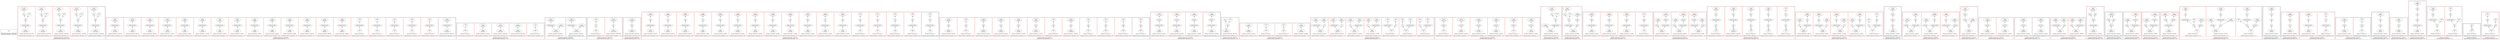 strict digraph {
rankdir=BT
subgraph {
Stats [shape=plaintext]
cluster=true
label="Total loads executed: 1307048276\nTotal stores executed: 768271869"
}
subgraph {
subgraph {
"0_0_47" [label="Phi"]
"0_0_100" [label="Phi"]
"0_0_47" -> "0_0_100"
"0_0_98" [label="Load\n40841043"]
"0_0_100" -> "0_0_98"
"0_0_48" [label="GetElementPtr"]
"0_0_48" -> "0_0_47"
{
rank=min
"0_0_49" [label="Load\n106674389"]
}
"0_0_49" -> "0_0_48"
"0_0_44" [label="Load\n1"]
"0_0_47" -> "0_0_44"
cluster=true
label="Dynamic executions: 106674389\n\nCaptured memory operations: 7.1%"
}
subgraph {
"0_1_47" [label="Phi"]
"0_1_100" [label="Phi"]
"0_1_47" -> "0_1_100"
"0_1_98" [label="Load\n40841043"]
"0_1_100" -> "0_1_98"
"0_1_51" [label="GetElementPtr"]
"0_1_51" -> "0_1_47"
{
rank=min
"0_1_52" [label="Load\n23263898"]
}
"0_1_52" -> "0_1_51"
"0_1_44" [label="Load\n1"]
"0_1_47" -> "0_1_44"
cluster=true
label="Dynamic executions: 23263898\n\nCaptured memory operations: 3.0%"
color=red
}
subgraph {
"0_2_47" [label="Phi"]
"0_2_100" [label="Phi"]
"0_2_47" -> "0_2_100"
"0_2_60" [label="GetElementPtr"]
"0_2_60" -> "0_2_47"
{
rank=min
"0_2_61" [label="Load\n65833346"]
}
"0_2_61" -> "0_2_60"
"0_2_98" [label="Load\n40841043"]
"0_2_100" -> "0_2_98"
"0_2_44" [label="Load\n1"]
"0_2_47" -> "0_2_44"
cluster=true
label="Dynamic executions: 65833346\n\nCaptured memory operations: 5.1%"
color=red
}
subgraph {
"0_3_47" [label="Phi"]
"0_3_100" [label="Phi"]
"0_3_47" -> "0_3_100"
"0_3_64" [label="GetElementPtr"]
"0_3_64" -> "0_3_47"
"0_3_98" [label="Load\n40841043"]
"0_3_100" -> "0_3_98"
{
rank=min
"0_3_65" [label="Load\n65833346"]
}
"0_3_65" -> "0_3_64"
"0_3_44" [label="Load\n1"]
"0_3_47" -> "0_3_44"
cluster=true
label="Dynamic executions: 65833346\n\nCaptured memory operations: 5.1%"
color=red
}
subgraph {
"0_4_47" [label="Phi"]
"0_4_100" [label="Phi"]
"0_4_47" -> "0_4_100"
"0_4_98" [label="Load\n40841043"]
"0_4_100" -> "0_4_98"
"0_4_67" [label="GetElementPtr"]
"0_4_67" -> "0_4_47"
"0_4_44" [label="Load\n1"]
"0_4_47" -> "0_4_44"
{
rank=min
"0_4_68" [label="Load\n65833346"]
}
"0_4_68" -> "0_4_67"
cluster=true
label="Dynamic executions: 65833346\n\nCaptured memory operations: 5.1%"
color=red
}
cluster=true
label="Dynamic executions: 327438325\nCaptured memory operations: 25.6%"
}
subgraph {
subgraph {
{
rank=min
"1_0_88" [label="Load\n65833346"]
}
"1_0_87" [label="GetElementPtr"]
"1_0_88" -> "1_0_87"
"1_0_86" [label="Load\n65833346"]
"1_0_87" -> "1_0_86"
cluster=true
label="Dynamic executions: 65833346\n\nCaptured memory operations: 6.3%"
}
subgraph {
{
rank=min
"1_1_107" [label="Load\n0"]
}
"1_1_106" [label="GetElementPtr"]
"1_1_107" -> "1_1_106"
"1_1_105" [label="Load\n0"]
"1_1_106" -> "1_1_105"
cluster=true
label="Dynamic executions: 0\n\nCaptured memory operations: 0.0%"
color=red
}
subgraph {
"1_2_115" [label="GetElementPtr"]
"1_2_114" [label="Load\n0"]
"1_2_115" -> "1_2_114"
{
rank=min
"1_2_116" [label="Load\n0"]
}
"1_2_116" -> "1_2_115"
cluster=true
label="Dynamic executions: 0\n\nCaptured memory operations: 0.0%"
color=red
}
subgraph {
{
rank=min
"1_3_154" [label="Load\n0"]
}
"1_3_153" [label="GetElementPtr"]
"1_3_154" -> "1_3_153"
"1_3_152" [label="Load\n0"]
"1_3_153" -> "1_3_152"
cluster=true
label="Dynamic executions: 0\n\nCaptured memory operations: 0.0%"
color=red
}
subgraph {
{
rank=min
"1_4_194" [label="Load\n0"]
}
"1_4_193" [label="GetElementPtr"]
"1_4_194" -> "1_4_193"
"1_4_192" [label="Load\n0"]
"1_4_193" -> "1_4_192"
cluster=true
label="Dynamic executions: 0\n\nCaptured memory operations: 0.0%"
color=red
}
subgraph {
{
rank=min
"1_5_227" [label="Load\n1"]
}
"1_5_226" [label="GetElementPtr"]
"1_5_227" -> "1_5_226"
"1_5_225" [label="Load\n1"]
"1_5_226" -> "1_5_225"
cluster=true
label="Dynamic executions: 1\n\nCaptured memory operations: 0.0%"
color=red
}
subgraph {
{
rank=min
"1_6_245" [label="Load\n4999918"]
}
"1_6_244" [label="GetElementPtr"]
"1_6_245" -> "1_6_244"
"1_6_239" [label="Load\n4999918"]
"1_6_244" -> "1_6_239"
cluster=true
label="Dynamic executions: 4999918\n\nCaptured memory operations: 0.4%"
color=red
}
subgraph {
{
rank=min
"1_7_249" [label="Load\n4999918"]
}
"1_7_248" [label="GetElementPtr"]
"1_7_249" -> "1_7_248"
"1_7_239" [label="Load\n4999918"]
"1_7_248" -> "1_7_239"
cluster=true
label="Dynamic executions: 4999918\n\nCaptured memory operations: 0.4%"
color=red
}
subgraph {
{
rank=min
"1_8_252" [label="Load\n4999918"]
}
"1_8_251" [label="GetElementPtr"]
"1_8_252" -> "1_8_251"
"1_8_250" [label="Load\n4999918"]
"1_8_251" -> "1_8_250"
cluster=true
label="Dynamic executions: 4999918\n\nCaptured memory operations: 0.4%"
color=red
}
subgraph {
"1_9_263" [label="GetElementPtr"]
"1_9_258" [label="Load\n5000081"]
"1_9_263" -> "1_9_258"
{
rank=min
"1_9_264" [label="Load\n5000081"]
}
"1_9_264" -> "1_9_263"
cluster=true
label="Dynamic executions: 5000081\n\nCaptured memory operations: 0.4%"
color=red
}
subgraph {
"1_10_267" [label="GetElementPtr"]
"1_10_258" [label="Load\n5000081"]
"1_10_267" -> "1_10_258"
{
rank=min
"1_10_268" [label="Load\n5000081"]
}
"1_10_268" -> "1_10_267"
cluster=true
label="Dynamic executions: 5000081\n\nCaptured memory operations: 0.4%"
color=red
}
subgraph {
{
rank=min
"1_11_271" [label="Load\n5000081"]
}
"1_11_270" [label="GetElementPtr"]
"1_11_271" -> "1_11_270"
"1_11_269" [label="Load\n5000081"]
"1_11_270" -> "1_11_269"
cluster=true
label="Dynamic executions: 5000081\n\nCaptured memory operations: 0.4%"
color=red
}
subgraph {
"1_12_280" [label="GetElementPtr"]
"1_12_279" [label="Load\n2326391"]
"1_12_280" -> "1_12_279"
{
rank=min
"1_12_281" [label="Load\n2326391"]
}
"1_12_281" -> "1_12_280"
cluster=true
label="Dynamic executions: 2326391\n\nCaptured memory operations: 0.2%"
color=red
}
subgraph {
"1_13_339" [label="GetElementPtr"]
"1_13_338" [label="Load\n2326391"]
"1_13_339" -> "1_13_338"
{
rank=min
"1_13_340" [label="Load\n2326391"]
}
"1_13_340" -> "1_13_339"
cluster=true
label="Dynamic executions: 2326391\n\nCaptured memory operations: 0.2%"
color=red
}
subgraph {
"1_14_413" [label="GetElementPtr"]
"1_14_412" [label="Load\n2326389"]
"1_14_413" -> "1_14_412"
{
rank=min
"1_14_414" [label="Load\n2326389"]
}
"1_14_414" -> "1_14_413"
cluster=true
label="Dynamic executions: 2326389\n\nCaptured memory operations: 0.2%"
color=red
}
subgraph {
{
rank=min
"1_15_476" [label="Load\n828465"]
}
"1_15_475" [label="GetElementPtr"]
"1_15_476" -> "1_15_475"
"1_15_474" [label="Load\n828465"]
"1_15_475" -> "1_15_474"
cluster=true
label="Dynamic executions: 828465\n\nCaptured memory operations: 0.0%"
color=red
}
subgraph {
{
rank=min
"1_16_494" [label="Load\n11631951"]
}
"1_16_493" [label="GetElementPtr"]
"1_16_494" -> "1_16_493"
"1_16_492" [label="Load\n11631951"]
"1_16_493" -> "1_16_492"
cluster=true
label="Dynamic executions: 11631951\n\nCaptured memory operations: 1.1%"
color=red
}
subgraph {
"1_17_506" [label="GetElementPtr"]
"1_17_505" [label="Load\n9305554"]
"1_17_506" -> "1_17_505"
{
rank=min
"1_17_507" [label="Load\n9305554"]
}
"1_17_507" -> "1_17_506"
cluster=true
label="Dynamic executions: 9305554\n\nCaptured memory operations: 0.8%"
color=red
}
subgraph {
{
rank=min
"1_18_547" [label="Load\n9305554"]
}
"1_18_546" [label="GetElementPtr"]
"1_18_547" -> "1_18_546"
"1_18_545" [label="Load\n9305554"]
"1_18_546" -> "1_18_545"
cluster=true
label="Dynamic executions: 9305554\n\nCaptured memory operations: 0.8%"
color=red
}
subgraph {
"1_19_583" [label="GetElementPtr"]
"1_19_582" [label="Load\n9305556"]
"1_19_583" -> "1_19_582"
{
rank=min
"1_19_584" [label="Load\n9305556"]
}
"1_19_584" -> "1_19_583"
cluster=true
label="Dynamic executions: 9305556\n\nCaptured memory operations: 0.8%"
color=red
}
cluster=true
label="Dynamic executions: 143189595\nCaptured memory operations: 13.7%"
}
subgraph {
subgraph {
{
rank=min
"2_0_5" [label="Store\n0"]
}
"2_0_4" [label="Load\n0"]
"2_0_5" -> "2_0_4"
cluster=true
label="Dynamic executions: 0\n\nCaptured memory operations: 0.0%"
color=red
}
subgraph {
{
rank=min
"2_1_66" [label="Store\n65833346"]
}
"2_1_65" [label="Load\n65833346"]
"2_1_66" -> "2_1_65"
cluster=true
label="Dynamic executions: 65833346\n\nCaptured memory operations: 6.3%"
color=red
}
subgraph {
{
rank=min
"2_2_69" [label="Store\n65833346"]
}
"2_2_68" [label="Load\n65833346"]
"2_2_69" -> "2_2_68"
cluster=true
label="Dynamic executions: 65833346\n\nCaptured memory operations: 6.3%"
color=red
}
subgraph {
{
rank=min
"2_3_303" [label="Store\n9305564"]
}
"2_3_301" [label="Load\n9305564"]
"2_3_303" -> "2_3_301"
cluster=true
label="Dynamic executions: 9305564\n\nCaptured memory operations: 0.8%"
color=red
}
subgraph {
{
rank=min
"2_4_595" [label="Store\n1"]
}
"2_4_594" [label="Load\n1"]
"2_4_595" -> "2_4_594"
cluster=true
label="Dynamic executions: 1\n\nCaptured memory operations: 0.0%"
color=red
}
cluster=true
label="Dynamic executions: 140972257\nCaptured memory operations: 13.5%"
}
subgraph {
subgraph {
"3_0_92" [label="GetElementPtr"]
"3_0_91" [label="Load\n65833346"]
"3_0_92" -> "3_0_91"
{
rank=min
"3_0_93" [label="Store\n65833346"]
}
"3_0_93" -> "3_0_92"
"3_0_90" [label="Load\n65833346"]
"3_0_93" -> "3_0_90"
cluster=true
label="Dynamic executions: 65833346\n\nCaptured memory operations: 9.5%"
}
subgraph {
{
rank=min
"3_1_96" [label="Store\n65833346"]
}
"3_1_95" [label="GetElementPtr"]
"3_1_96" -> "3_1_95"
"3_1_94" [label="Load\n65833346"]
"3_1_96" -> "3_1_94"
"3_1_91" [label="Load\n65833346"]
"3_1_95" -> "3_1_91"
cluster=true
label="Dynamic executions: 65833346\n\nCaptured memory operations: 9.5%"
color=red
}
cluster=true
label="Dynamic executions: 131666692\nCaptured memory operations: 19.0%"
}
subgraph {
subgraph {
{
rank=min
"4_0_101" [label="Store\n106674389"]
}
"4_0_100" [label="Phi"]
"4_0_101" -> "4_0_100"
"4_0_98" [label="Load\n40841043"]
"4_0_100" -> "4_0_98"
cluster=true
label="Dynamic executions: 106674389\n\nCaptured memory operations: 7.1%"
color=red
}
subgraph {
{
rank=min
"4_1_215" [label="Store\n0"]
}
"4_1_211" [label="Phi"]
"4_1_215" -> "4_1_211"
"4_1_212" [label="Load\n0"]
"4_1_211" -> "4_1_212"
cluster=true
label="Dynamic executions: 0\n\nCaptured memory operations: 0.0%"
color=red
}
cluster=true
label="Dynamic executions: 106674389\nCaptured memory operations: 7.1%"
}
subgraph {
subgraph {
{
rank=min
"5_0_63" [label="Store\n65833346"]
}
"5_0_62" [label="SExt"]
"5_0_63" -> "5_0_62"
"5_0_61" [label="Load\n65833346"]
"5_0_62" -> "5_0_61"
cluster=true
label="Dynamic executions: 65833346\n\nCaptured memory operations: 6.3%"
color=red
}
cluster=true
label="Dynamic executions: 65833346\nCaptured memory operations: 6.3%"
}
subgraph {
subgraph {
"6_0_141" [label="Phi"]
"6_0_139" [label="Load\n0"]
"6_0_141" -> "6_0_139"
"6_0_146" [label="GetElementPtr"]
"6_0_146" -> "6_0_141"
{
rank=min
"6_0_147" [label="Load\n0"]
}
"6_0_147" -> "6_0_146"
cluster=true
label="Dynamic executions: 0\n\nCaptured memory operations: 0.0%"
}
subgraph {
"6_1_141" [label="Phi"]
"6_1_139" [label="Load\n0"]
"6_1_141" -> "6_1_139"
{
rank=min
"6_1_151" [label="Load\n0"]
}
"6_1_150" [label="GetElementPtr"]
"6_1_151" -> "6_1_150"
"6_1_150" -> "6_1_141"
cluster=true
label="Dynamic executions: 0\n\nCaptured memory operations: 0.0%"
color=red
}
subgraph {
"6_2_181" [label="GetElementPtr"]
"6_2_169" [label="Phi"]
"6_2_181" -> "6_2_169"
{
rank=min
"6_2_182" [label="Load\n0"]
}
"6_2_182" -> "6_2_181"
"6_2_167" [label="Load\n0"]
"6_2_169" -> "6_2_167"
cluster=true
label="Dynamic executions: 0\n\nCaptured memory operations: 0.0%"
color=red
}
subgraph {
"6_3_169" [label="Phi"]
"6_3_167" [label="Load\n0"]
"6_3_169" -> "6_3_167"
{
rank=min
"6_3_187" [label="Load\n0"]
}
"6_3_186" [label="GetElementPtr"]
"6_3_187" -> "6_3_186"
"6_3_186" -> "6_3_169"
cluster=true
label="Dynamic executions: 0\n\nCaptured memory operations: 0.0%"
color=red
}
subgraph {
"6_4_169" [label="Phi"]
"6_4_167" [label="Load\n0"]
"6_4_169" -> "6_4_167"
"6_4_190" [label="GetElementPtr"]
"6_4_190" -> "6_4_169"
{
rank=min
"6_4_191" [label="Load\n0"]
}
"6_4_191" -> "6_4_190"
cluster=true
label="Dynamic executions: 0\n\nCaptured memory operations: 0.0%"
color=red
}
subgraph {
"6_5_315" [label="Phi"]
"6_5_313" [label="Load\n2326391"]
"6_5_315" -> "6_5_313"
{
rank=min
"6_5_328" [label="Load\n2326391"]
}
"6_5_327" [label="GetElementPtr"]
"6_5_328" -> "6_5_327"
"6_5_327" -> "6_5_315"
cluster=true
label="Dynamic executions: 2326391\n\nCaptured memory operations: 0.2%"
color=red
}
subgraph {
"6_6_315" [label="Phi"]
"6_6_313" [label="Load\n2326391"]
"6_6_315" -> "6_6_313"
"6_6_332" [label="GetElementPtr"]
"6_6_332" -> "6_6_315"
{
rank=min
"6_6_333" [label="Load\n2326391"]
}
"6_6_333" -> "6_6_332"
cluster=true
label="Dynamic executions: 2326391\n\nCaptured memory operations: 0.2%"
color=red
}
subgraph {
{
rank=min
"6_7_337" [label="Load\n2326391"]
}
"6_7_336" [label="GetElementPtr"]
"6_7_337" -> "6_7_336"
"6_7_315" [label="Phi"]
"6_7_313" [label="Load\n2326391"]
"6_7_315" -> "6_7_313"
"6_7_336" -> "6_7_315"
cluster=true
label="Dynamic executions: 2326391\n\nCaptured memory operations: 0.2%"
color=red
}
subgraph {
"6_8_389" [label="Phi"]
"6_8_387" [label="Load\n2326389"]
"6_8_389" -> "6_8_387"
"6_8_401" [label="GetElementPtr"]
"6_8_401" -> "6_8_389"
{
rank=min
"6_8_402" [label="Load\n2326389"]
}
"6_8_402" -> "6_8_401"
cluster=true
label="Dynamic executions: 2326389\n\nCaptured memory operations: 0.2%"
color=red
}
subgraph {
"6_9_389" [label="Phi"]
"6_9_387" [label="Load\n2326389"]
"6_9_389" -> "6_9_387"
{
rank=min
"6_9_407" [label="Load\n2326389"]
}
"6_9_406" [label="GetElementPtr"]
"6_9_407" -> "6_9_406"
"6_9_406" -> "6_9_389"
cluster=true
label="Dynamic executions: 2326389\n\nCaptured memory operations: 0.2%"
color=red
}
subgraph {
"6_10_410" [label="GetElementPtr"]
"6_10_389" [label="Phi"]
"6_10_410" -> "6_10_389"
{
rank=min
"6_10_411" [label="Load\n2326389"]
}
"6_10_411" -> "6_10_410"
"6_10_387" [label="Load\n2326389"]
"6_10_389" -> "6_10_387"
cluster=true
label="Dynamic executions: 2326389\n\nCaptured memory operations: 0.2%"
color=red
}
subgraph {
"6_11_451" [label="Phi"]
"6_11_449" [label="Load\n9305560"]
"6_11_451" -> "6_11_449"
{
rank=min
"6_11_464" [label="Load\n9305560"]
}
"6_11_463" [label="GetElementPtr"]
"6_11_464" -> "6_11_463"
"6_11_463" -> "6_11_451"
cluster=true
label="Dynamic executions: 9305560\n\nCaptured memory operations: 0.8%"
color=red
}
subgraph {
{
rank=min
"6_12_469" [label="Load\n828465"]
}
"6_12_468" [label="GetElementPtr"]
"6_12_469" -> "6_12_468"
"6_12_451" [label="Phi"]
"6_12_449" [label="Load\n9305560"]
"6_12_451" -> "6_12_449"
"6_12_468" -> "6_12_451"
cluster=true
label="Dynamic executions: 828465\n\nCaptured memory operations: 0.4%"
color=red
}
subgraph {
"6_13_451" [label="Phi"]
"6_13_449" [label="Load\n9305560"]
"6_13_451" -> "6_13_449"
{
rank=min
"6_13_473" [label="Load\n828465"]
}
"6_13_472" [label="GetElementPtr"]
"6_13_473" -> "6_13_472"
"6_13_472" -> "6_13_451"
cluster=true
label="Dynamic executions: 828465\n\nCaptured memory operations: 0.4%"
color=red
}
subgraph {
"6_14_522" [label="Phi"]
"6_14_520" [label="Load\n9305554"]
"6_14_522" -> "6_14_520"
"6_14_534" [label="GetElementPtr"]
"6_14_534" -> "6_14_522"
{
rank=min
"6_14_535" [label="Load\n9305554"]
}
"6_14_535" -> "6_14_534"
cluster=true
label="Dynamic executions: 9305554\n\nCaptured memory operations: 0.8%"
color=red
}
subgraph {
{
rank=min
"6_15_540" [label="Load\n9305554"]
}
"6_15_539" [label="GetElementPtr"]
"6_15_540" -> "6_15_539"
"6_15_522" [label="Phi"]
"6_15_520" [label="Load\n9305554"]
"6_15_522" -> "6_15_520"
"6_15_539" -> "6_15_522"
cluster=true
label="Dynamic executions: 9305554\n\nCaptured memory operations: 0.8%"
color=red
}
subgraph {
"6_16_522" [label="Phi"]
"6_16_520" [label="Load\n9305554"]
"6_16_522" -> "6_16_520"
"6_16_543" [label="GetElementPtr"]
"6_16_543" -> "6_16_522"
{
rank=min
"6_16_544" [label="Load\n9305554"]
}
"6_16_544" -> "6_16_543"
cluster=true
label="Dynamic executions: 9305554\n\nCaptured memory operations: 0.8%"
color=red
}
cluster=true
label="Dynamic executions: 52837492\nCaptured memory operations: 5.9%"
}
subgraph {
subgraph {
{
rank=min
"7_0_35" [label="Store\n0"]
}
"7_0_34" [label="Add"]
"7_0_35" -> "7_0_34"
"7_0_33" [label="Load\n0"]
"7_0_34" -> "7_0_33"
cluster=true
label="Dynamic executions: 0\n\nCaptured memory operations: 0.0%"
}
subgraph {
{
rank=min
"7_1_75" [label="Store\n0"]
}
"7_1_74" [label="Add"]
"7_1_75" -> "7_1_74"
"7_1_73" [label="Load\n0"]
"7_1_74" -> "7_1_73"
cluster=true
label="Dynamic executions: 0\n\nCaptured memory operations: 0.0%"
color=red
}
subgraph {
{
rank=min
"7_2_113" [label="Store\n0"]
}
"7_2_112" [label="Add"]
"7_2_113" -> "7_2_112"
"7_2_111" [label="Load\n0"]
"7_2_112" -> "7_2_111"
cluster=true
label="Dynamic executions: 0\n\nCaptured memory operations: 0.0%"
color=red
}
subgraph {
"7_3_175" [label="Add"]
"7_3_174" [label="Load\n0"]
"7_3_175" -> "7_3_174"
{
rank=min
"7_3_176" [label="Store\n0"]
}
"7_3_176" -> "7_3_175"
cluster=true
label="Dynamic executions: 0\n\nCaptured memory operations: 0.0%"
color=red
}
subgraph {
"7_4_218" [label="Add"]
"7_4_217" [label="Load\n10000000"]
"7_4_218" -> "7_4_217"
{
rank=min
"7_4_219" [label="Store\n10000000"]
}
"7_4_219" -> "7_4_218"
cluster=true
label="Dynamic executions: 10000000\n\nCaptured memory operations: 0.9%"
color=red
}
subgraph {
"7_5_223" [label="Add"]
"7_5_222" [label="Load\n1"]
"7_5_223" -> "7_5_222"
{
rank=min
"7_5_224" [label="Store\n1"]
}
"7_5_224" -> "7_5_223"
cluster=true
label="Dynamic executions: 1\n\nCaptured memory operations: 0.0%"
color=red
}
subgraph {
"7_6_321" [label="Add"]
"7_6_320" [label="Load\n2326391"]
"7_6_321" -> "7_6_320"
{
rank=min
"7_6_322" [label="Store\n2326391"]
}
"7_6_322" -> "7_6_321"
cluster=true
label="Dynamic executions: 2326391\n\nCaptured memory operations: 0.2%"
color=red
}
subgraph {
"7_7_395" [label="Add"]
"7_7_394" [label="Load\n2326389"]
"7_7_395" -> "7_7_394"
{
rank=min
"7_7_396" [label="Store\n2326389"]
}
"7_7_396" -> "7_7_395"
cluster=true
label="Dynamic executions: 2326389\n\nCaptured memory operations: 0.2%"
color=red
}
subgraph {
"7_8_457" [label="Add"]
"7_8_456" [label="Load\n9305560"]
"7_8_457" -> "7_8_456"
{
rank=min
"7_8_458" [label="Store\n9305560"]
}
"7_8_458" -> "7_8_457"
cluster=true
label="Dynamic executions: 9305560\n\nCaptured memory operations: 0.8%"
color=red
}
subgraph {
"7_9_528" [label="Add"]
"7_9_527" [label="Load\n9305554"]
"7_9_528" -> "7_9_527"
{
rank=min
"7_9_529" [label="Store\n9305554"]
}
"7_9_529" -> "7_9_528"
cluster=true
label="Dynamic executions: 9305554\n\nCaptured memory operations: 0.8%"
color=red
}
subgraph {
{
rank=min
"7_10_569" [label="Store\n0"]
}
"7_10_568" [label="Add"]
"7_10_569" -> "7_10_568"
"7_10_567" [label="Load\n0"]
"7_10_568" -> "7_10_567"
cluster=true
label="Dynamic executions: 0\n\nCaptured memory operations: 0.0%"
color=red
}
subgraph {
"7_11_580" [label="Add"]
"7_11_579" [label="Load\n9305556"]
"7_11_580" -> "7_11_579"
{
rank=min
"7_11_581" [label="Store\n9305556"]
}
"7_11_581" -> "7_11_580"
cluster=true
label="Dynamic executions: 9305556\n\nCaptured memory operations: 0.8%"
color=red
}
cluster=true
label="Dynamic executions: 42569451\nCaptured memory operations: 4.1%"
}
subgraph {
subgraph {
"8_0_373" [label="GetElementPtr"]
"8_0_372" [label="IntToPtr"]
"8_0_373" -> "8_0_372"
{
rank=min
"8_0_374" [label="Load\n20282682"]
}
"8_0_374" -> "8_0_373"
"8_0_369" [label="Load\n23263900"]
"8_0_372" -> "8_0_369"
cluster=true
label="Dynamic executions: 20282682\n\nCaptured memory operations: 2.0%"
}
subgraph {
"8_1_380" [label="GetElementPtr"]
"8_1_372" [label="IntToPtr"]
"8_1_380" -> "8_1_372"
{
rank=min
"8_1_381" [label="Load\n2326389"]
}
"8_1_381" -> "8_1_380"
"8_1_369" [label="Load\n23263900"]
"8_1_372" -> "8_1_369"
cluster=true
label="Dynamic executions: 2326389\n\nCaptured memory operations: 1.2%"
color=red
}
subgraph {
"8_2_430" [label="IntToPtr"]
"8_2_427" [label="Load\n17956293"]
"8_2_430" -> "8_2_427"
{
rank=min
"8_2_443" [label="Load\n9305560"]
}
"8_2_442" [label="GetElementPtr"]
"8_2_443" -> "8_2_442"
"8_2_442" -> "8_2_430"
cluster=true
label="Dynamic executions: 9305560\n\nCaptured memory operations: 1.3%"
color=red
}
subgraph {
"8_3_513" [label="GetElementPtr"]
"8_3_511" [label="IntToPtr"]
"8_3_513" -> "8_3_511"
"8_3_502" [label="Load\n18611108"]
"8_3_511" -> "8_3_502"
{
rank=min
"8_3_514" [label="Load\n9305554"]
}
"8_3_514" -> "8_3_513"
cluster=true
label="Dynamic executions: 9305554\n\nCaptured memory operations: 1.3%"
color=red
}
cluster=true
label="Dynamic executions: 41220185\nCaptured memory operations: 5.9%"
}
subgraph {
subgraph {
"9_0_47" [label="Phi"]
"9_0_100" [label="Phi"]
"9_0_47" -> "9_0_100"
{
rank=min
"9_0_98" [label="Load\n40841043"]
}
"9_0_98" -> "9_0_47"
"9_0_100" -> "9_0_98"
"9_0_44" [label="Load\n1"]
"9_0_47" -> "9_0_44"
cluster=true
label="Dynamic executions: 40841043\n\nCaptured memory operations: 1.9%"
color=red
}
cluster=true
label="Dynamic executions: 40841043\nCaptured memory operations: 1.9%"
}
subgraph {
subgraph {
{
rank=min
"10_0_53" [label="Load\n23263898"]
}
"10_0_52" [label="Load\n23263898"]
"10_0_53" -> "10_0_52"
cluster=true
label="Dynamic executions: 23263898\n\nCaptured memory operations: 2.2%"
color=red
}
subgraph {
{
rank=min
"10_1_119" [label="Load\n0"]
}
"10_1_114" [label="Load\n0"]
"10_1_119" -> "10_1_114"
cluster=true
label="Dynamic executions: 0\n\nCaptured memory operations: 0.0%"
color=red
}
subgraph {
{
rank=min
"10_2_230" [label="Load\n1"]
}
"10_2_225" [label="Load\n1"]
"10_2_230" -> "10_2_225"
cluster=true
label="Dynamic executions: 1\n\nCaptured memory operations: 0.0%"
color=red
}
subgraph {
{
rank=min
"10_3_587" [label="Load\n9305556"]
}
"10_3_582" [label="Load\n9305556"]
"10_3_587" -> "10_3_582"
cluster=true
label="Dynamic executions: 9305556\n\nCaptured memory operations: 0.8%"
color=red
}
cluster=true
label="Dynamic executions: 32569455\nCaptured memory operations: 3.1%"
}
subgraph {
subgraph {
"11_0_108" [label="Or"]
"11_0_107" [label="Load\n0"]
"11_0_108" -> "11_0_107"
{
rank=min
"11_0_109" [label="Store\n0"]
}
"11_0_106" [label="GetElementPtr"]
"11_0_109" -> "11_0_106"
"11_0_109" -> "11_0_108"
"11_0_105" [label="Load\n0"]
"11_0_106" -> "11_0_105"
cluster=true
label="Dynamic executions: 0\n\nCaptured memory operations: 0.0%"
color=red
}
subgraph {
{
rank=min
"11_1_118" [label="Store\n0"]
}
"11_1_117" [label="Or"]
"11_1_118" -> "11_1_117"
"11_1_116" [label="Load\n0"]
"11_1_117" -> "11_1_116"
"11_1_115" [label="GetElementPtr"]
"11_1_118" -> "11_1_115"
"11_1_114" [label="Load\n0"]
"11_1_115" -> "11_1_114"
cluster=true
label="Dynamic executions: 0\n\nCaptured memory operations: 0.0%"
color=red
}
subgraph {
{
rank=min
"11_2_229" [label="Store\n1"]
}
"11_2_226" [label="GetElementPtr"]
"11_2_229" -> "11_2_226"
"11_2_228" [label="Or"]
"11_2_229" -> "11_2_228"
"11_2_225" [label="Load\n1"]
"11_2_226" -> "11_2_225"
"11_2_227" [label="Load\n1"]
"11_2_228" -> "11_2_227"
cluster=true
label="Dynamic executions: 1\n\nCaptured memory operations: 0.0%"
color=red
}
subgraph {
"11_3_282" [label="Or"]
"11_3_281" [label="Load\n2326391"]
"11_3_282" -> "11_3_281"
"11_3_280" [label="GetElementPtr"]
"11_3_279" [label="Load\n2326391"]
"11_3_280" -> "11_3_279"
{
rank=min
"11_3_283" [label="Store\n2326391"]
}
"11_3_283" -> "11_3_282"
"11_3_283" -> "11_3_280"
cluster=true
label="Dynamic executions: 2326391\n\nCaptured memory operations: 0.3%"
color=red
}
subgraph {
"11_4_495" [label="Or"]
"11_4_494" [label="Load\n11631951"]
"11_4_495" -> "11_4_494"
"11_4_493" [label="GetElementPtr"]
"11_4_492" [label="Load\n11631951"]
"11_4_493" -> "11_4_492"
{
rank=min
"11_4_496" [label="Store\n11631951"]
}
"11_4_496" -> "11_4_495"
"11_4_496" -> "11_4_493"
cluster=true
label="Dynamic executions: 11631951\n\nCaptured memory operations: 1.6%"
color=red
}
subgraph {
"11_5_506" [label="GetElementPtr"]
"11_5_505" [label="Load\n9305554"]
"11_5_506" -> "11_5_505"
{
rank=min
"11_5_509" [label="Store\n9305554"]
}
"11_5_509" -> "11_5_506"
"11_5_508" [label="Or"]
"11_5_509" -> "11_5_508"
"11_5_507" [label="Load\n9305554"]
"11_5_508" -> "11_5_507"
cluster=true
label="Dynamic executions: 9305554\n\nCaptured memory operations: 1.3%"
color=red
}
subgraph {
"11_6_583" [label="GetElementPtr"]
"11_6_582" [label="Load\n9305556"]
"11_6_583" -> "11_6_582"
{
rank=min
"11_6_586" [label="Store\n9305556"]
}
"11_6_586" -> "11_6_583"
"11_6_585" [label="Or"]
"11_6_586" -> "11_6_585"
"11_6_584" [label="Load\n9305556"]
"11_6_585" -> "11_6_584"
cluster=true
label="Dynamic executions: 9305556\n\nCaptured memory operations: 1.3%"
color=red
}
cluster=true
label="Dynamic executions: 32569453\nCaptured memory operations: 4.7%"
}
subgraph {
subgraph {
{
rank=min
"12_0_397" [label="Store\n2326389"]
}
"12_0_372" [label="IntToPtr"]
"12_0_397" -> "12_0_372"
"12_0_369" [label="Load\n23263900"]
"12_0_372" -> "12_0_369"
cluster=true
label="Dynamic executions: 2326389\n\nCaptured memory operations: 1.2%"
color=red
}
subgraph {
{
rank=min
"12_1_417" [label="Store\n0"]
}
"12_1_372" [label="IntToPtr"]
"12_1_417" -> "12_1_372"
"12_1_369" [label="Load\n23263900"]
"12_1_372" -> "12_1_369"
cluster=true
label="Dynamic executions: 0\n\nCaptured memory operations: 1.1%"
color=red
}
subgraph {
"12_2_430" [label="IntToPtr"]
"12_2_427" [label="Load\n17956293"]
"12_2_430" -> "12_2_427"
{
rank=min
"12_2_459" [label="Store\n9305560"]
}
"12_2_459" -> "12_2_430"
cluster=true
label="Dynamic executions: 9305560\n\nCaptured memory operations: 1.3%"
color=red
}
subgraph {
"12_3_430" [label="IntToPtr"]
"12_3_427" [label="Load\n17956293"]
"12_3_430" -> "12_3_427"
{
rank=min
"12_3_479" [label="Store\n8477095"]
}
"12_3_479" -> "12_3_430"
cluster=true
label="Dynamic executions: 8477095\n\nCaptured memory operations: 1.2%"
color=red
}
subgraph {
"12_4_511" [label="IntToPtr"]
"12_4_502" [label="Load\n18611108"]
"12_4_511" -> "12_4_502"
{
rank=min
"12_4_530" [label="Store\n9305554"]
}
"12_4_530" -> "12_4_511"
cluster=true
label="Dynamic executions: 9305554\n\nCaptured memory operations: 1.3%"
color=red
}
subgraph {
"12_5_511" [label="IntToPtr"]
"12_5_502" [label="Load\n18611108"]
"12_5_511" -> "12_5_502"
{
rank=min
"12_5_550" [label="Store\n0"]
}
"12_5_550" -> "12_5_511"
cluster=true
label="Dynamic executions: 0\n\nCaptured memory operations: 0.8%"
color=red
}
cluster=true
label="Dynamic executions: 29414598\nCaptured memory operations: 7.1%"
}
subgraph {
subgraph {
{
rank=min
"13_0_54" [label="Store\n23263898"]
}
"13_0_53" [label="Load\n23263898"]
"13_0_54" -> "13_0_53"
"13_0_47" [label="Phi"]
"13_0_100" [label="Phi"]
"13_0_47" -> "13_0_100"
"13_0_98" [label="Load\n40841043"]
"13_0_100" -> "13_0_98"
"13_0_51" [label="GetElementPtr"]
"13_0_51" -> "13_0_47"
"13_0_54" -> "13_0_51"
"13_0_44" [label="Load\n1"]
"13_0_47" -> "13_0_44"
cluster=true
label="Dynamic executions: 23263898\n\nCaptured memory operations: 4.2%"
color=red
}
cluster=true
label="Dynamic executions: 23263898\nCaptured memory operations: 4.2%"
}
subgraph {
subgraph {
"14_0_55" [label="ICmp"]
"14_0_53" [label="Load\n23263898"]
"14_0_55" -> "14_0_53"
"14_0_47" [label="Phi"]
"14_0_100" [label="Phi"]
"14_0_47" -> "14_0_100"
"14_0_48" [label="GetElementPtr"]
"14_0_48" -> "14_0_47"
{
rank=min
"14_0_57" [label="Store\n23263898"]
}
"14_0_57" -> "14_0_48"
"14_0_56" [label="ZExt"]
"14_0_57" -> "14_0_56"
"14_0_98" [label="Load\n40841043"]
"14_0_100" -> "14_0_98"
"14_0_44" [label="Load\n1"]
"14_0_47" -> "14_0_44"
"14_0_56" -> "14_0_55"
cluster=true
label="Dynamic executions: 23263898\n\nCaptured memory operations: 4.2%"
color=red
}
cluster=true
label="Dynamic executions: 23263898\nCaptured memory operations: 4.2%"
}
subgraph {
subgraph {
"15_0_166" [label="GetElementPtr"]
"15_0_165" [label="SExt"]
"15_0_166" -> "15_0_165"
{
rank=min
"15_0_167" [label="Load\n0"]
}
"15_0_167" -> "15_0_166"
"15_0_161" [label="Load\n0"]
"15_0_165" -> "15_0_161"
cluster=true
label="Dynamic executions: 0\n\nCaptured memory operations: 0.0%"
color=red
}
subgraph {
"15_1_385" [label="SExt"]
"15_1_381" [label="Load\n2326389"]
"15_1_385" -> "15_1_381"
{
rank=min
"15_1_387" [label="Load\n2326389"]
}
"15_1_386" [label="GetElementPtr"]
"15_1_387" -> "15_1_386"
"15_1_386" -> "15_1_385"
cluster=true
label="Dynamic executions: 2326389\n\nCaptured memory operations: 0.2%"
color=red
}
subgraph {
"15_2_447" [label="SExt"]
"15_2_443" [label="Load\n9305560"]
"15_2_447" -> "15_2_443"
"15_2_448" [label="GetElementPtr"]
"15_2_448" -> "15_2_447"
{
rank=min
"15_2_449" [label="Load\n9305560"]
}
"15_2_449" -> "15_2_448"
cluster=true
label="Dynamic executions: 9305560\n\nCaptured memory operations: 0.8%"
color=red
}
subgraph {
"15_3_519" [label="GetElementPtr"]
"15_3_518" [label="SExt"]
"15_3_519" -> "15_3_518"
{
rank=min
"15_3_520" [label="Load\n9305554"]
}
"15_3_520" -> "15_3_519"
"15_3_514" [label="Load\n9305554"]
"15_3_518" -> "15_3_514"
cluster=true
label="Dynamic executions: 9305554\n\nCaptured memory operations: 0.8%"
color=red
}
cluster=true
label="Dynamic executions: 20937503\nCaptured memory operations: 2.0%"
}
subgraph {
subgraph {
"16_0_380" [label="GetElementPtr"]
"16_0_372" [label="IntToPtr"]
"16_0_380" -> "16_0_372"
{
rank=min
"16_0_400" [label="Store\n2326389"]
}
"16_0_399" [label="Trunc"]
"16_0_400" -> "16_0_399"
"16_0_400" -> "16_0_380"
"16_0_398" [label="Load\n2326389"]
"16_0_399" -> "16_0_398"
"16_0_369" [label="Load\n23263900"]
"16_0_372" -> "16_0_369"
cluster=true
label="Dynamic executions: 2326389\n\nCaptured memory operations: 1.3%"
color=red
}
subgraph {
{
rank=min
"16_1_462" [label="Store\n9305560"]
}
"16_1_461" [label="Trunc"]
"16_1_462" -> "16_1_461"
"16_1_430" [label="IntToPtr"]
"16_1_427" [label="Load\n17956293"]
"16_1_430" -> "16_1_427"
"16_1_460" [label="Load\n9305560"]
"16_1_461" -> "16_1_460"
"16_1_442" [label="GetElementPtr"]
"16_1_462" -> "16_1_442"
"16_1_442" -> "16_1_430"
cluster=true
label="Dynamic executions: 9305560\n\nCaptured memory operations: 1.7%"
color=red
}
subgraph {
{
rank=min
"16_2_533" [label="Store\n9305554"]
}
"16_2_532" [label="Trunc"]
"16_2_533" -> "16_2_532"
"16_2_531" [label="Load\n9305554"]
"16_2_532" -> "16_2_531"
"16_2_511" [label="IntToPtr"]
"16_2_502" [label="Load\n18611108"]
"16_2_511" -> "16_2_502"
"16_2_513" [label="GetElementPtr"]
"16_2_513" -> "16_2_511"
"16_2_533" -> "16_2_513"
cluster=true
label="Dynamic executions: 9305554\n\nCaptured memory operations: 1.7%"
color=red
}
cluster=true
label="Dynamic executions: 20937503\nCaptured memory operations: 4.9%"
}
subgraph {
subgraph {
"17_0_181" [label="GetElementPtr"]
"17_0_169" [label="Phi"]
"17_0_181" -> "17_0_169"
"17_0_199" [label="Phi"]
{
rank=min
"17_0_200" [label="Load\n0"]
}
"17_0_199" -> "17_0_200"
"17_0_199" -> "17_0_181"
"17_0_200" -> "17_0_199"
"17_0_167" [label="Load\n0"]
"17_0_169" -> "17_0_167"
cluster=true
label="Dynamic executions: 0\n\nCaptured memory operations: 0.0%"
color=red
}
subgraph {
"17_1_315" [label="Phi"]
"17_1_313" [label="Load\n2326391"]
"17_1_315" -> "17_1_313"
{
rank=min
"17_1_346" [label="Load\n0"]
}
"17_1_345" [label="Phi"]
"17_1_346" -> "17_1_345"
"17_1_345" -> "17_1_346"
"17_1_327" [label="GetElementPtr"]
"17_1_327" -> "17_1_315"
"17_1_345" -> "17_1_327"
cluster=true
label="Dynamic executions: 0\n\nCaptured memory operations: 0.1%"
color=red
}
subgraph {
"17_2_419" [label="Phi"]
{
rank=min
"17_2_420" [label="Load\n0"]
}
"17_2_419" -> "17_2_420"
"17_2_389" [label="Phi"]
"17_2_387" [label="Load\n2326389"]
"17_2_389" -> "17_2_387"
"17_2_401" [label="GetElementPtr"]
"17_2_419" -> "17_2_401"
"17_2_401" -> "17_2_389"
"17_2_420" -> "17_2_419"
cluster=true
label="Dynamic executions: 0\n\nCaptured memory operations: 0.1%"
color=red
}
subgraph {
"17_3_451" [label="Phi"]
"17_3_449" [label="Load\n9305560"]
"17_3_451" -> "17_3_449"
"17_3_481" [label="Phi"]
"17_3_463" [label="GetElementPtr"]
"17_3_481" -> "17_3_463"
"17_3_463" -> "17_3_451"
{
rank=min
"17_3_482" [label="Load\n16954190"]
}
"17_3_481" -> "17_3_482"
"17_3_482" -> "17_3_481"
cluster=true
label="Dynamic executions: 16954190\n\nCaptured memory operations: 1.2%"
color=red
}
subgraph {
"17_4_552" [label="Phi"]
"17_4_534" [label="GetElementPtr"]
"17_4_552" -> "17_4_534"
{
rank=min
"17_4_553" [label="Load\n0"]
}
"17_4_552" -> "17_4_553"
"17_4_522" [label="Phi"]
"17_4_520" [label="Load\n9305554"]
"17_4_522" -> "17_4_520"
"17_4_553" -> "17_4_552"
"17_4_534" -> "17_4_522"
cluster=true
label="Dynamic executions: 0\n\nCaptured memory operations: 0.4%"
color=red
}
cluster=true
label="Dynamic executions: 16954190\nCaptured memory operations: 1.9%"
}
subgraph {
subgraph {
{
rank=min
"18_0_189" [label="Store\n0"]
}
"18_0_188" [label="Or"]
"18_0_189" -> "18_0_188"
"18_0_169" [label="Phi"]
"18_0_167" [label="Load\n0"]
"18_0_169" -> "18_0_167"
"18_0_186" [label="GetElementPtr"]
"18_0_186" -> "18_0_169"
"18_0_189" -> "18_0_186"
"18_0_187" [label="Load\n0"]
"18_0_188" -> "18_0_187"
cluster=true
label="Dynamic executions: 0\n\nCaptured memory operations: 0.0%"
color=red
}
subgraph {
"18_1_334" [label="Or"]
"18_1_333" [label="Load\n2326391"]
"18_1_334" -> "18_1_333"
"18_1_315" [label="Phi"]
"18_1_313" [label="Load\n2326391"]
"18_1_315" -> "18_1_313"
{
rank=min
"18_1_335" [label="Store\n2326391"]
}
"18_1_335" -> "18_1_334"
"18_1_332" [label="GetElementPtr"]
"18_1_335" -> "18_1_332"
"18_1_332" -> "18_1_315"
cluster=true
label="Dynamic executions: 2326391\n\nCaptured memory operations: 0.3%"
color=red
}
subgraph {
{
rank=min
"18_2_409" [label="Store\n2326389"]
}
"18_2_406" [label="GetElementPtr"]
"18_2_409" -> "18_2_406"
"18_2_408" [label="Or"]
"18_2_407" [label="Load\n2326389"]
"18_2_408" -> "18_2_407"
"18_2_389" [label="Phi"]
"18_2_387" [label="Load\n2326389"]
"18_2_389" -> "18_2_387"
"18_2_406" -> "18_2_389"
"18_2_409" -> "18_2_408"
cluster=true
label="Dynamic executions: 2326389\n\nCaptured memory operations: 0.3%"
color=red
}
subgraph {
"18_3_451" [label="Phi"]
"18_3_449" [label="Load\n9305560"]
"18_3_451" -> "18_3_449"
"18_3_468" [label="GetElementPtr"]
"18_3_468" -> "18_3_451"
{
rank=min
"18_3_471" [label="Store\n828465"]
}
"18_3_471" -> "18_3_468"
"18_3_470" [label="Or"]
"18_3_471" -> "18_3_470"
"18_3_469" [label="Load\n828465"]
"18_3_470" -> "18_3_469"
cluster=true
label="Dynamic executions: 828465\n\nCaptured memory operations: 0.5%"
color=red
}
subgraph {
"18_4_541" [label="Or"]
"18_4_540" [label="Load\n9305554"]
"18_4_541" -> "18_4_540"
{
rank=min
"18_4_542" [label="Store\n9305554"]
}
"18_4_539" [label="GetElementPtr"]
"18_4_542" -> "18_4_539"
"18_4_522" [label="Phi"]
"18_4_520" [label="Load\n9305554"]
"18_4_522" -> "18_4_520"
"18_4_539" -> "18_4_522"
"18_4_542" -> "18_4_541"
cluster=true
label="Dynamic executions: 9305554\n\nCaptured memory operations: 1.3%"
color=red
}
cluster=true
label="Dynamic executions: 14786799\nCaptured memory operations: 2.5%"
}
subgraph {
subgraph {
"19_0_359" [label="ICmp"]
"19_0_358" [label="Load\n11631951"]
"19_0_359" -> "19_0_358"
"19_0_360" [label="Select"]
"19_0_360" -> "19_0_359"
{
rank=min
"19_0_364" [label="Load\n13624893"]
}
"19_0_363" [label="Phi"]
"19_0_364" -> "19_0_363"
"19_0_363" -> "19_0_364"
"19_0_363" -> "19_0_360"
cluster=true
label="Dynamic executions: 13624893\n\nCaptured memory operations: 1.2%"
}
cluster=true
label="Dynamic executions: 13624893\nCaptured memory operations: 1.2%"
}
subgraph {
subgraph {
"20_0_389" [label="Phi"]
"20_0_387" [label="Load\n2326389"]
"20_0_389" -> "20_0_387"
"20_0_401" [label="GetElementPtr"]
"20_0_401" -> "20_0_389"
{
rank=min
"20_0_405" [label="Store\n2326389"]
}
"20_0_405" -> "20_0_401"
"20_0_372" [label="IntToPtr"]
"20_0_369" [label="Load\n23263900"]
"20_0_372" -> "20_0_369"
"20_0_405" -> "20_0_372"
cluster=true
label="Dynamic executions: 2326389\n\nCaptured memory operations: 1.3%"
color=red
}
subgraph {
"20_1_430" [label="IntToPtr"]
"20_1_427" [label="Load\n17956293"]
"20_1_430" -> "20_1_427"
{
rank=min
"20_1_467" [label="Store\n828465"]
}
"20_1_467" -> "20_1_430"
"20_1_451" [label="Phi"]
"20_1_449" [label="Load\n9305560"]
"20_1_451" -> "20_1_449"
"20_1_463" [label="GetElementPtr"]
"20_1_463" -> "20_1_451"
"20_1_467" -> "20_1_463"
cluster=true
label="Dynamic executions: 828465\n\nCaptured memory operations: 1.3%"
color=red
}
subgraph {
{
rank=min
"20_2_538" [label="Store\n9305554"]
}
"20_2_511" [label="IntToPtr"]
"20_2_538" -> "20_2_511"
"20_2_502" [label="Load\n18611108"]
"20_2_511" -> "20_2_502"
"20_2_522" [label="Phi"]
"20_2_520" [label="Load\n9305554"]
"20_2_522" -> "20_2_520"
"20_2_534" [label="GetElementPtr"]
"20_2_534" -> "20_2_522"
"20_2_538" -> "20_2_534"
cluster=true
label="Dynamic executions: 9305554\n\nCaptured memory operations: 1.7%"
color=red
}
cluster=true
label="Dynamic executions: 12460408\nCaptured memory operations: 4.4%"
}
subgraph {
subgraph {
"21_0_359" [label="ICmp"]
"21_0_358" [label="Load\n11631951"]
"21_0_359" -> "21_0_358"
"21_0_360" [label="Select"]
"21_0_360" -> "21_0_359"
{
rank=min
"21_0_367" [label="Store\n11631951"]
}
"21_0_363" [label="Phi"]
"21_0_367" -> "21_0_363"
"21_0_364" [label="Load\n13624893"]
"21_0_363" -> "21_0_364"
"21_0_363" -> "21_0_360"
cluster=true
label="Dynamic executions: 11631951\n\nCaptured memory operations: 1.7%"
color=red
}
cluster=true
label="Dynamic executions: 11631951\nCaptured memory operations: 1.7%"
}
subgraph {
subgraph {
{
rank=min
"22_0_377" [label="Load\n2326389"]
}
"22_0_372" [label="IntToPtr"]
"22_0_377" -> "22_0_372"
"22_0_369" [label="Load\n23263900"]
"22_0_372" -> "22_0_369"
cluster=true
label="Dynamic executions: 2326389\n\nCaptured memory operations: 1.2%"
color=red
}
subgraph {
"22_1_430" [label="IntToPtr"]
"22_1_427" [label="Load\n17956293"]
"22_1_430" -> "22_1_427"
{
rank=min
"22_1_431" [label="Load\n9305560"]
}
"22_1_431" -> "22_1_430"
cluster=true
label="Dynamic executions: 9305560\n\nCaptured memory operations: 1.3%"
color=red
}
cluster=true
label="Dynamic executions: 11631949\nCaptured memory operations: 2.5%"
}
subgraph {
subgraph {
"23_0_378" [label="PtrToInt"]
"23_0_377" [label="Load\n2326389"]
"23_0_378" -> "23_0_377"
{
rank=min
"23_0_379" [label="Store\n2326389"]
}
"23_0_379" -> "23_0_378"
cluster=true
label="Dynamic executions: 2326389\n\nCaptured memory operations: 0.2%"
}
subgraph {
{
rank=min
"23_1_433" [label="Store\n9305560"]
}
"23_1_432" [label="PtrToInt"]
"23_1_433" -> "23_1_432"
"23_1_431" [label="Load\n9305560"]
"23_1_432" -> "23_1_431"
cluster=true
label="Dynamic executions: 9305560\n\nCaptured memory operations: 0.8%"
color=red
}
cluster=true
label="Dynamic executions: 11631949\nCaptured memory operations: 1.1%"
}
subgraph {
subgraph {
{
rank=min
"24_0_247" [label="Store\n4999918"]
}
"24_0_246" [label="And"]
"24_0_247" -> "24_0_246"
"24_0_245" [label="Load\n4999918"]
"24_0_246" -> "24_0_245"
"24_0_244" [label="GetElementPtr"]
"24_0_247" -> "24_0_244"
"24_0_239" [label="Load\n4999918"]
"24_0_244" -> "24_0_239"
cluster=true
label="Dynamic executions: 4999918\n\nCaptured memory operations: 0.7%"
color=red
}
subgraph {
{
rank=min
"24_1_266" [label="Store\n5000081"]
}
"24_1_263" [label="GetElementPtr"]
"24_1_266" -> "24_1_263"
"24_1_265" [label="And"]
"24_1_266" -> "24_1_265"
"24_1_264" [label="Load\n5000081"]
"24_1_265" -> "24_1_264"
"24_1_258" [label="Load\n5000081"]
"24_1_263" -> "24_1_258"
cluster=true
label="Dynamic executions: 5000081\n\nCaptured memory operations: 0.7%"
color=red
}
cluster=true
label="Dynamic executions: 9999999\nCaptured memory operations: 1.4%"
}
subgraph {
subgraph {
"25_0_297" [label="ICmp"]
"25_0_295" [label="Load\n9305564"]
"25_0_297" -> "25_0_295"
"25_0_298" [label="Select"]
"25_0_298" -> "25_0_297"
"25_0_300" [label="GetElementPtr"]
"25_0_300" -> "25_0_298"
{
rank=min
"25_0_301" [label="Load\n9305564"]
}
"25_0_301" -> "25_0_300"
"25_0_296" [label="Add"]
"25_0_296" -> "25_0_295"
"25_0_298" -> "25_0_296"
cluster=true
label="Dynamic executions: 9305564\n\nCaptured memory operations: 0.8%"
color=red
}
cluster=true
label="Dynamic executions: 9305564\nCaptured memory operations: 0.8%"
}
subgraph {
subgraph {
{
rank=min
"26_0_299" [label="Store\n9305564"]
}
"26_0_298" [label="Select"]
"26_0_299" -> "26_0_298"
"26_0_297" [label="ICmp"]
"26_0_295" [label="Load\n9305564"]
"26_0_297" -> "26_0_295"
"26_0_298" -> "26_0_297"
"26_0_296" [label="Add"]
"26_0_296" -> "26_0_295"
"26_0_298" -> "26_0_296"
cluster=true
label="Dynamic executions: 9305564\n\nCaptured memory operations: 0.8%"
}
cluster=true
label="Dynamic executions: 9305564\nCaptured memory operations: 0.8%"
}
subgraph {
subgraph {
"27_0_430" [label="IntToPtr"]
"27_0_427" [label="Load\n17956293"]
"27_0_430" -> "27_0_427"
"27_0_437" [label="SExt"]
"27_0_436" [label="Load\n9305560"]
"27_0_437" -> "27_0_436"
{
rank=min
"27_0_439" [label="Store\n9305560"]
}
"27_0_438" [label="GetElementPtr"]
"27_0_439" -> "27_0_438"
"27_0_439" -> "27_0_437"
"27_0_438" -> "27_0_430"
cluster=true
label="Dynamic executions: 9305560\n\nCaptured memory operations: 1.7%"
color=red
}
cluster=true
label="Dynamic executions: 9305560\nCaptured memory operations: 1.7%"
}
subgraph {
subgraph {
"28_0_440" [label="Add"]
"28_0_374" [label="Load\n20282682"]
"28_0_440" -> "28_0_374"
{
rank=min
"28_0_441" [label="Store\n9305560"]
}
"28_0_441" -> "28_0_440"
"28_0_373" [label="GetElementPtr"]
"28_0_372" [label="IntToPtr"]
"28_0_373" -> "28_0_372"
"28_0_441" -> "28_0_373"
"28_0_369" [label="Load\n23263900"]
"28_0_372" -> "28_0_369"
cluster=true
label="Dynamic executions: 9305560\n\nCaptured memory operations: 2.5%"
color=red
}
cluster=true
label="Dynamic executions: 9305560\nCaptured memory operations: 2.5%"
}
subgraph {
subgraph {
"29_0_434" [label="SExt"]
"29_0_374" [label="Load\n20282682"]
"29_0_434" -> "29_0_374"
{
rank=min
"29_0_436" [label="Load\n9305560"]
}
"29_0_435" [label="GetElementPtr"]
"29_0_436" -> "29_0_435"
"29_0_435" -> "29_0_434"
"29_0_372" [label="IntToPtr"]
"29_0_369" [label="Load\n23263900"]
"29_0_372" -> "29_0_369"
"29_0_435" -> "29_0_372"
cluster=true
label="Dynamic executions: 9305560\n\nCaptured memory operations: 2.5%"
color=red
}
cluster=true
label="Dynamic executions: 9305560\nCaptured memory operations: 2.5%"
}
subgraph {
subgraph {
"30_0_419" [label="Phi"]
"30_0_420" [label="Load\n0"]
"30_0_419" -> "30_0_420"
"30_0_389" [label="Phi"]
"30_0_387" [label="Load\n2326389"]
"30_0_389" -> "30_0_387"
"30_0_401" [label="GetElementPtr"]
"30_0_419" -> "30_0_401"
{
rank=min
"30_0_423" [label="Store\n0"]
}
"30_0_372" [label="IntToPtr"]
"30_0_423" -> "30_0_372"
"30_0_401" -> "30_0_389"
"30_0_423" -> "30_0_419"
"30_0_369" [label="Load\n23263900"]
"30_0_372" -> "30_0_369"
cluster=true
label="Dynamic executions: 0\n\nCaptured memory operations: 1.2%"
color=red
}
subgraph {
"30_1_430" [label="IntToPtr"]
"30_1_427" [label="Load\n17956293"]
"30_1_430" -> "30_1_427"
"30_1_451" [label="Phi"]
"30_1_449" [label="Load\n9305560"]
"30_1_451" -> "30_1_449"
"30_1_481" [label="Phi"]
"30_1_463" [label="GetElementPtr"]
"30_1_481" -> "30_1_463"
"30_1_463" -> "30_1_451"
{
rank=min
"30_1_485" [label="Store\n8477095"]
}
"30_1_485" -> "30_1_481"
"30_1_485" -> "30_1_430"
"30_1_482" [label="Load\n16954190"]
"30_1_481" -> "30_1_482"
cluster=true
label="Dynamic executions: 8477095\n\nCaptured memory operations: 2.5%"
color=red
}
subgraph {
"30_2_552" [label="Phi"]
"30_2_534" [label="GetElementPtr"]
"30_2_552" -> "30_2_534"
"30_2_553" [label="Load\n0"]
"30_2_552" -> "30_2_553"
"30_2_511" [label="IntToPtr"]
"30_2_502" [label="Load\n18611108"]
"30_2_511" -> "30_2_502"
{
rank=min
"30_2_556" [label="Store\n0"]
}
"30_2_556" -> "30_2_511"
"30_2_522" [label="Phi"]
"30_2_520" [label="Load\n9305554"]
"30_2_522" -> "30_2_520"
"30_2_556" -> "30_2_552"
"30_2_534" -> "30_2_522"
cluster=true
label="Dynamic executions: 0\n\nCaptured memory operations: 1.3%"
color=red
}
cluster=true
label="Dynamic executions: 8477095\nCaptured memory operations: 5.1%"
}
subgraph {
subgraph {
"31_0_256" [label="Xor"]
"31_0_236" [label="And"]
"31_0_256" -> "31_0_236"
"31_0_235" [label="LShr"]
"31_0_232" [label="Load\n9999999"]
"31_0_235" -> "31_0_232"
{
rank=min
"31_0_257" [label="Store\n5000081"]
}
"31_0_257" -> "31_0_256"
"31_0_236" -> "31_0_235"
cluster=true
label="Dynamic executions: 5000081\n\nCaptured memory operations: 0.7%"
}
cluster=true
label="Dynamic executions: 5000081\nCaptured memory operations: 0.7%"
}
subgraph {
subgraph {
{
rank=min
"32_0_238" [label="Store\n4999918"]
}
"32_0_236" [label="And"]
"32_0_238" -> "32_0_236"
"32_0_235" [label="LShr"]
"32_0_232" [label="Load\n9999999"]
"32_0_235" -> "32_0_232"
"32_0_236" -> "32_0_235"
cluster=true
label="Dynamic executions: 4999918\n\nCaptured memory operations: 0.7%"
color=red
}
cluster=true
label="Dynamic executions: 4999918\nCaptured memory operations: 0.7%"
}
subgraph {
subgraph {
"33_0_181" [label="GetElementPtr"]
"33_0_169" [label="Phi"]
"33_0_181" -> "33_0_169"
{
rank=min
"33_0_185" [label="Store\n0"]
}
"33_0_185" -> "33_0_181"
"33_0_167" [label="Load\n0"]
"33_0_169" -> "33_0_167"
cluster=true
label="Dynamic executions: 0\n\nCaptured memory operations: 0.0%"
color=red
}
subgraph {
"33_1_315" [label="Phi"]
"33_1_313" [label="Load\n2326391"]
"33_1_315" -> "33_1_313"
{
rank=min
"33_1_331" [label="Store\n2326391"]
}
"33_1_327" [label="GetElementPtr"]
"33_1_331" -> "33_1_327"
"33_1_327" -> "33_1_315"
cluster=true
label="Dynamic executions: 2326391\n\nCaptured memory operations: 0.2%"
color=red
}
cluster=true
label="Dynamic executions: 2326391\nCaptured memory operations: 0.2%"
}
subgraph {
subgraph {
{
rank=min
"34_0_180" [label="Store\n0"]
}
"34_0_179" [label="Trunc"]
"34_0_180" -> "34_0_179"
"34_0_178" [label="Load\n0"]
"34_0_179" -> "34_0_178"
cluster=true
label="Dynamic executions: 0\n\nCaptured memory operations: 0.0%"
}
subgraph {
"34_1_325" [label="Trunc"]
"34_1_324" [label="Load\n2326391"]
"34_1_325" -> "34_1_324"
{
rank=min
"34_1_326" [label="Store\n2326391"]
}
"34_1_326" -> "34_1_325"
cluster=true
label="Dynamic executions: 2326391\n\nCaptured memory operations: 0.2%"
color=red
}
cluster=true
label="Dynamic executions: 2326391\nCaptured memory operations: 0.2%"
}
subgraph {
subgraph {
{
rank=min
"35_0_290" [label="Store\n2326391"]
}
"35_0_288" [label="Trunc"]
"35_0_290" -> "35_0_288"
"35_0_286" [label="Sub"]
"35_0_285" [label="Load\n2326391"]
"35_0_286" -> "35_0_285"
"35_0_288" -> "35_0_286"
cluster=true
label="Dynamic executions: 2326391\n\nCaptured memory operations: 0.2%"
}
cluster=true
label="Dynamic executions: 2326391\nCaptured memory operations: 0.2%"
}
subgraph {
subgraph {
{
rank=min
"36_0_287" [label="Store\n2326391"]
}
"36_0_286" [label="Sub"]
"36_0_287" -> "36_0_286"
"36_0_285" [label="Load\n2326391"]
"36_0_286" -> "36_0_285"
cluster=true
label="Dynamic executions: 2326391\n\nCaptured memory operations: 0.2%"
color=red
}
cluster=true
label="Dynamic executions: 2326391\nCaptured memory operations: 0.2%"
}
subgraph {
subgraph {
"37_0_312" [label="GetElementPtr"]
"37_0_311" [label="AShr"]
"37_0_312" -> "37_0_311"
"37_0_310" [label="Shl"]
"37_0_286" [label="Sub"]
"37_0_310" -> "37_0_286"
"37_0_285" [label="Load\n2326391"]
"37_0_286" -> "37_0_285"
"37_0_311" -> "37_0_310"
{
rank=min
"37_0_313" [label="Load\n2326391"]
}
"37_0_313" -> "37_0_312"
cluster=true
label="Dynamic executions: 2326391\n\nCaptured memory operations: 0.2%"
color=red
}
cluster=true
label="Dynamic executions: 2326391\nCaptured memory operations: 0.2%"
}
subgraph {
subgraph {
"38_0_181" [label="GetElementPtr"]
"38_0_169" [label="Phi"]
"38_0_181" -> "38_0_169"
"38_0_199" [label="Phi"]
"38_0_200" [label="Load\n0"]
"38_0_199" -> "38_0_200"
"38_0_199" -> "38_0_181"
"38_0_167" [label="Load\n0"]
"38_0_169" -> "38_0_167"
{
rank=min
"38_0_203" [label="Store\n0"]
}
"38_0_203" -> "38_0_199"
cluster=true
label="Dynamic executions: 0\n\nCaptured memory operations: 0.0%"
color=red
}
subgraph {
"38_1_315" [label="Phi"]
"38_1_313" [label="Load\n2326391"]
"38_1_315" -> "38_1_313"
{
rank=min
"38_1_349" [label="Store\n0"]
}
"38_1_345" [label="Phi"]
"38_1_349" -> "38_1_345"
"38_1_327" [label="GetElementPtr"]
"38_1_327" -> "38_1_315"
"38_1_345" -> "38_1_327"
"38_1_346" [label="Load\n0"]
"38_1_345" -> "38_1_346"
cluster=true
label="Dynamic executions: 0\n\nCaptured memory operations: 0.1%"
color=red
}
cluster=true
label="Dynamic executions: 0\nCaptured memory operations: 0.1%"
}
subgraph {
subgraph {
{
rank=min
"39_0_212" [label="Load\n0"]
}
"39_0_211" [label="Phi"]
"39_0_212" -> "39_0_211"
"39_0_211" -> "39_0_212"
cluster=true
label="Dynamic executions: 0\n\nCaptured memory operations: 0.0%"
}
cluster=true
label="Dynamic executions: 0\nCaptured memory operations: 0.0%"
}
subgraph {
subgraph {
"40_0_141" [label="Phi"]
"40_0_139" [label="Load\n0"]
"40_0_141" -> "40_0_139"
{
rank=min
"40_0_149" [label="Store\n0"]
}
"40_0_146" [label="GetElementPtr"]
"40_0_149" -> "40_0_146"
"40_0_148" [label="And"]
"40_0_147" [label="Load\n0"]
"40_0_148" -> "40_0_147"
"40_0_146" -> "40_0_141"
"40_0_149" -> "40_0_148"
cluster=true
label="Dynamic executions: 0\n\nCaptured memory operations: 0.0%"
color=red
}
cluster=true
label="Dynamic executions: 0\nCaptured memory operations: 0.0%"
}
}
